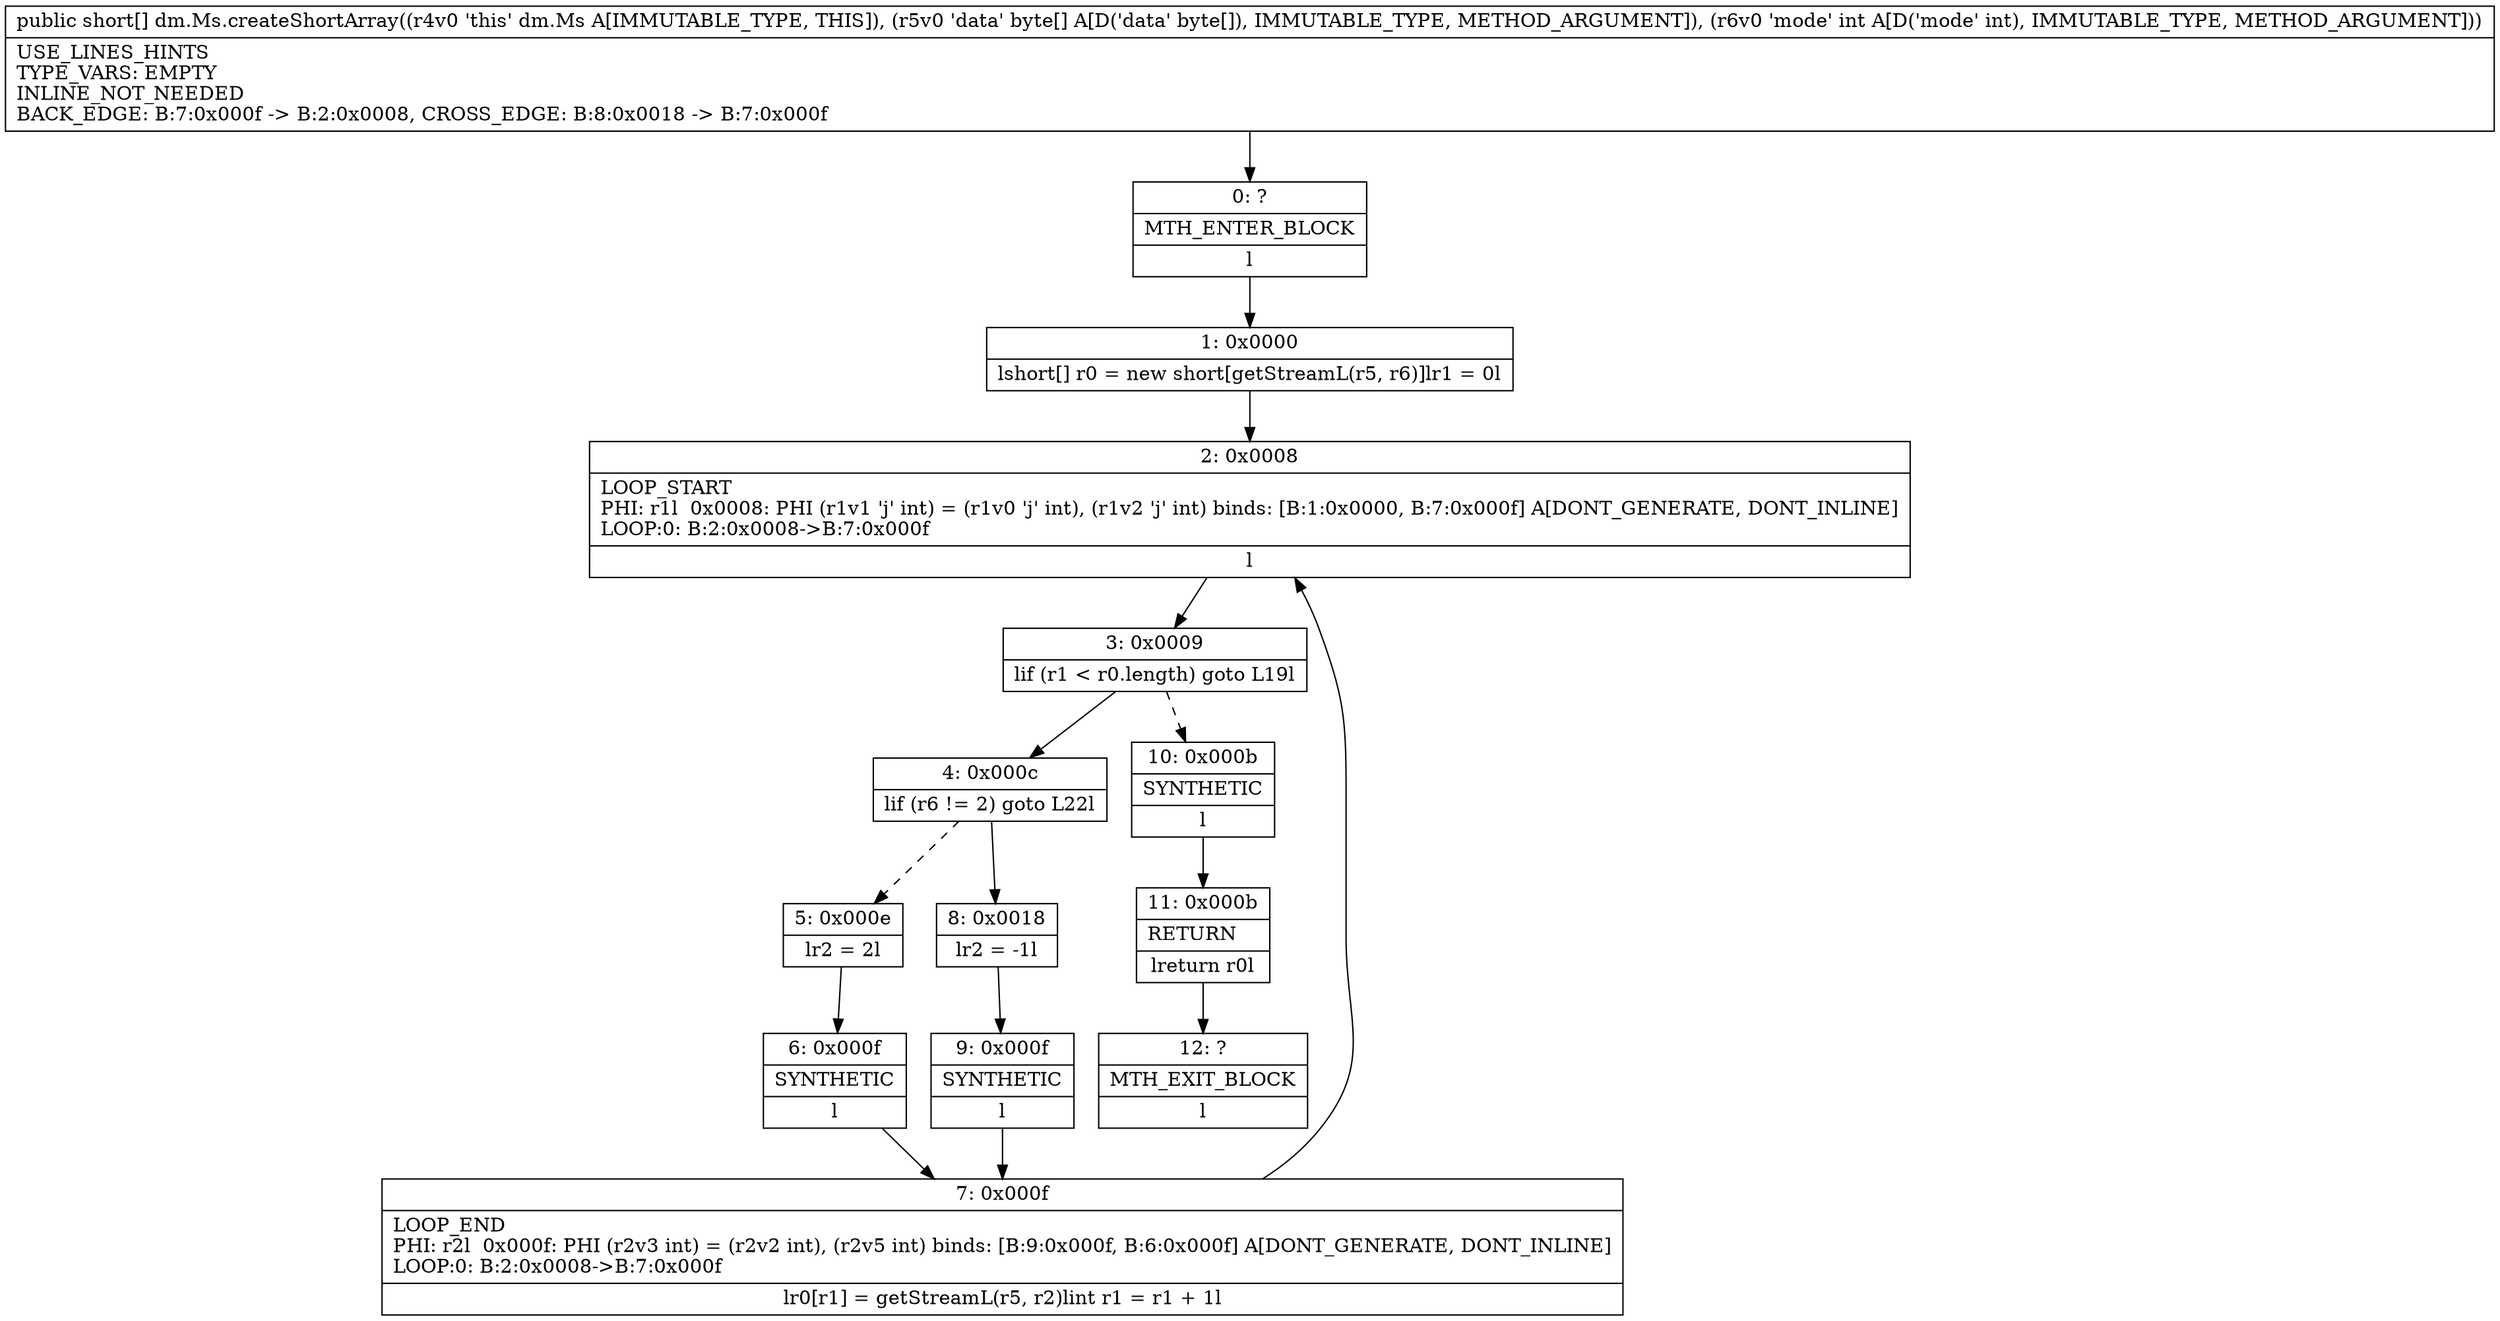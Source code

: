 digraph "CFG fordm.Ms.createShortArray([BI)[S" {
Node_0 [shape=record,label="{0\:\ ?|MTH_ENTER_BLOCK\l|l}"];
Node_1 [shape=record,label="{1\:\ 0x0000|lshort[] r0 = new short[getStreamL(r5, r6)]lr1 = 0l}"];
Node_2 [shape=record,label="{2\:\ 0x0008|LOOP_START\lPHI: r1l  0x0008: PHI (r1v1 'j' int) = (r1v0 'j' int), (r1v2 'j' int) binds: [B:1:0x0000, B:7:0x000f] A[DONT_GENERATE, DONT_INLINE]\lLOOP:0: B:2:0x0008\-\>B:7:0x000f\l|l}"];
Node_3 [shape=record,label="{3\:\ 0x0009|lif (r1 \< r0.length) goto L19l}"];
Node_4 [shape=record,label="{4\:\ 0x000c|lif (r6 != 2) goto L22l}"];
Node_5 [shape=record,label="{5\:\ 0x000e|lr2 = 2l}"];
Node_6 [shape=record,label="{6\:\ 0x000f|SYNTHETIC\l|l}"];
Node_7 [shape=record,label="{7\:\ 0x000f|LOOP_END\lPHI: r2l  0x000f: PHI (r2v3 int) = (r2v2 int), (r2v5 int) binds: [B:9:0x000f, B:6:0x000f] A[DONT_GENERATE, DONT_INLINE]\lLOOP:0: B:2:0x0008\-\>B:7:0x000f\l|lr0[r1] = getStreamL(r5, r2)lint r1 = r1 + 1l}"];
Node_8 [shape=record,label="{8\:\ 0x0018|lr2 = \-1l}"];
Node_9 [shape=record,label="{9\:\ 0x000f|SYNTHETIC\l|l}"];
Node_10 [shape=record,label="{10\:\ 0x000b|SYNTHETIC\l|l}"];
Node_11 [shape=record,label="{11\:\ 0x000b|RETURN\l|lreturn r0l}"];
Node_12 [shape=record,label="{12\:\ ?|MTH_EXIT_BLOCK\l|l}"];
MethodNode[shape=record,label="{public short[] dm.Ms.createShortArray((r4v0 'this' dm.Ms A[IMMUTABLE_TYPE, THIS]), (r5v0 'data' byte[] A[D('data' byte[]), IMMUTABLE_TYPE, METHOD_ARGUMENT]), (r6v0 'mode' int A[D('mode' int), IMMUTABLE_TYPE, METHOD_ARGUMENT]))  | USE_LINES_HINTS\lTYPE_VARS: EMPTY\lINLINE_NOT_NEEDED\lBACK_EDGE: B:7:0x000f \-\> B:2:0x0008, CROSS_EDGE: B:8:0x0018 \-\> B:7:0x000f\l}"];
MethodNode -> Node_0;
Node_0 -> Node_1;
Node_1 -> Node_2;
Node_2 -> Node_3;
Node_3 -> Node_4;
Node_3 -> Node_10[style=dashed];
Node_4 -> Node_5[style=dashed];
Node_4 -> Node_8;
Node_5 -> Node_6;
Node_6 -> Node_7;
Node_7 -> Node_2;
Node_8 -> Node_9;
Node_9 -> Node_7;
Node_10 -> Node_11;
Node_11 -> Node_12;
}

